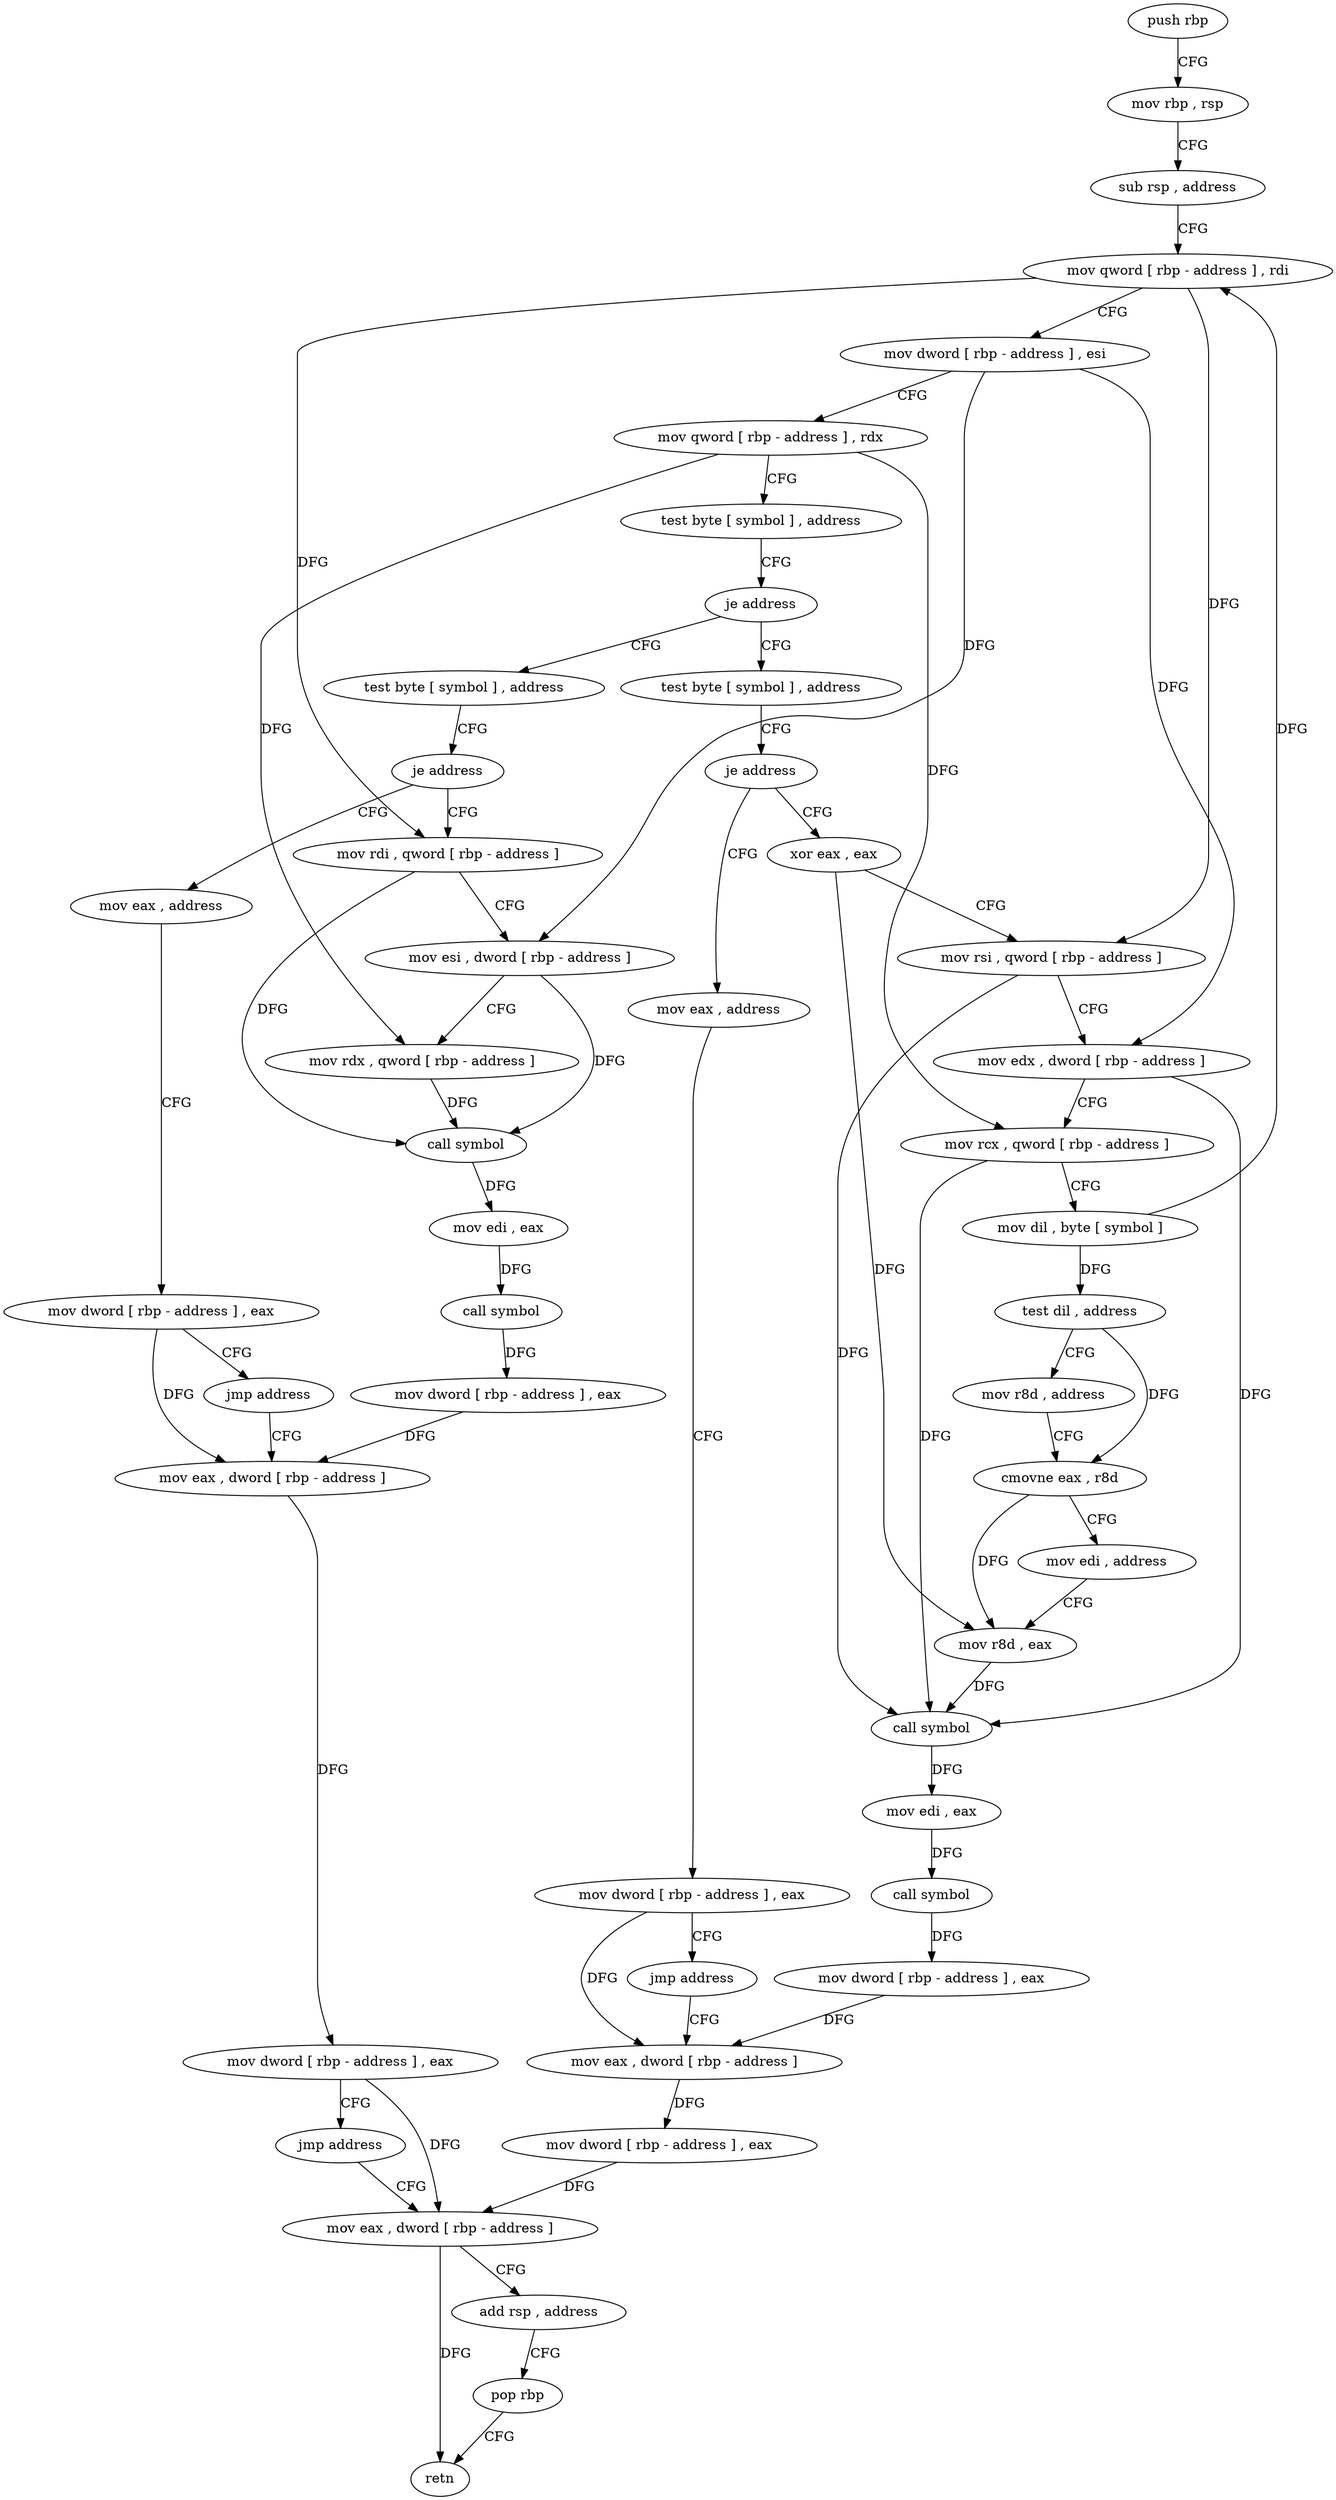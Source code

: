 digraph "func" {
"4205568" [label = "push rbp" ]
"4205569" [label = "mov rbp , rsp" ]
"4205572" [label = "sub rsp , address" ]
"4205576" [label = "mov qword [ rbp - address ] , rdi" ]
"4205580" [label = "mov dword [ rbp - address ] , esi" ]
"4205583" [label = "mov qword [ rbp - address ] , rdx" ]
"4205587" [label = "test byte [ symbol ] , address" ]
"4205595" [label = "je address" ]
"4205665" [label = "test byte [ symbol ] , address" ]
"4205601" [label = "test byte [ symbol ] , address" ]
"4205673" [label = "je address" ]
"4205692" [label = "xor eax , eax" ]
"4205679" [label = "mov eax , address" ]
"4205609" [label = "je address" ]
"4205628" [label = "mov rdi , qword [ rbp - address ]" ]
"4205615" [label = "mov eax , address" ]
"4205694" [label = "mov rsi , qword [ rbp - address ]" ]
"4205698" [label = "mov edx , dword [ rbp - address ]" ]
"4205701" [label = "mov rcx , qword [ rbp - address ]" ]
"4205705" [label = "mov dil , byte [ symbol ]" ]
"4205713" [label = "test dil , address" ]
"4205717" [label = "mov r8d , address" ]
"4205723" [label = "cmovne eax , r8d" ]
"4205727" [label = "mov edi , address" ]
"4205732" [label = "mov r8d , eax" ]
"4205735" [label = "call symbol" ]
"4205740" [label = "mov edi , eax" ]
"4205742" [label = "call symbol" ]
"4205747" [label = "mov dword [ rbp - address ] , eax" ]
"4205750" [label = "mov eax , dword [ rbp - address ]" ]
"4205684" [label = "mov dword [ rbp - address ] , eax" ]
"4205687" [label = "jmp address" ]
"4205632" [label = "mov esi , dword [ rbp - address ]" ]
"4205635" [label = "mov rdx , qword [ rbp - address ]" ]
"4205639" [label = "call symbol" ]
"4205644" [label = "mov edi , eax" ]
"4205646" [label = "call symbol" ]
"4205651" [label = "mov dword [ rbp - address ] , eax" ]
"4205654" [label = "mov eax , dword [ rbp - address ]" ]
"4205620" [label = "mov dword [ rbp - address ] , eax" ]
"4205623" [label = "jmp address" ]
"4205753" [label = "mov dword [ rbp - address ] , eax" ]
"4205756" [label = "mov eax , dword [ rbp - address ]" ]
"4205759" [label = "add rsp , address" ]
"4205763" [label = "pop rbp" ]
"4205764" [label = "retn" ]
"4205657" [label = "mov dword [ rbp - address ] , eax" ]
"4205660" [label = "jmp address" ]
"4205568" -> "4205569" [ label = "CFG" ]
"4205569" -> "4205572" [ label = "CFG" ]
"4205572" -> "4205576" [ label = "CFG" ]
"4205576" -> "4205580" [ label = "CFG" ]
"4205576" -> "4205694" [ label = "DFG" ]
"4205576" -> "4205628" [ label = "DFG" ]
"4205580" -> "4205583" [ label = "CFG" ]
"4205580" -> "4205698" [ label = "DFG" ]
"4205580" -> "4205632" [ label = "DFG" ]
"4205583" -> "4205587" [ label = "CFG" ]
"4205583" -> "4205701" [ label = "DFG" ]
"4205583" -> "4205635" [ label = "DFG" ]
"4205587" -> "4205595" [ label = "CFG" ]
"4205595" -> "4205665" [ label = "CFG" ]
"4205595" -> "4205601" [ label = "CFG" ]
"4205665" -> "4205673" [ label = "CFG" ]
"4205601" -> "4205609" [ label = "CFG" ]
"4205673" -> "4205692" [ label = "CFG" ]
"4205673" -> "4205679" [ label = "CFG" ]
"4205692" -> "4205694" [ label = "CFG" ]
"4205692" -> "4205732" [ label = "DFG" ]
"4205679" -> "4205684" [ label = "CFG" ]
"4205609" -> "4205628" [ label = "CFG" ]
"4205609" -> "4205615" [ label = "CFG" ]
"4205628" -> "4205632" [ label = "CFG" ]
"4205628" -> "4205639" [ label = "DFG" ]
"4205615" -> "4205620" [ label = "CFG" ]
"4205694" -> "4205698" [ label = "CFG" ]
"4205694" -> "4205735" [ label = "DFG" ]
"4205698" -> "4205701" [ label = "CFG" ]
"4205698" -> "4205735" [ label = "DFG" ]
"4205701" -> "4205705" [ label = "CFG" ]
"4205701" -> "4205735" [ label = "DFG" ]
"4205705" -> "4205713" [ label = "DFG" ]
"4205705" -> "4205576" [ label = "DFG" ]
"4205713" -> "4205717" [ label = "CFG" ]
"4205713" -> "4205723" [ label = "DFG" ]
"4205717" -> "4205723" [ label = "CFG" ]
"4205723" -> "4205727" [ label = "CFG" ]
"4205723" -> "4205732" [ label = "DFG" ]
"4205727" -> "4205732" [ label = "CFG" ]
"4205732" -> "4205735" [ label = "DFG" ]
"4205735" -> "4205740" [ label = "DFG" ]
"4205740" -> "4205742" [ label = "DFG" ]
"4205742" -> "4205747" [ label = "DFG" ]
"4205747" -> "4205750" [ label = "DFG" ]
"4205750" -> "4205753" [ label = "DFG" ]
"4205684" -> "4205687" [ label = "CFG" ]
"4205684" -> "4205750" [ label = "DFG" ]
"4205687" -> "4205750" [ label = "CFG" ]
"4205632" -> "4205635" [ label = "CFG" ]
"4205632" -> "4205639" [ label = "DFG" ]
"4205635" -> "4205639" [ label = "DFG" ]
"4205639" -> "4205644" [ label = "DFG" ]
"4205644" -> "4205646" [ label = "DFG" ]
"4205646" -> "4205651" [ label = "DFG" ]
"4205651" -> "4205654" [ label = "DFG" ]
"4205654" -> "4205657" [ label = "DFG" ]
"4205620" -> "4205623" [ label = "CFG" ]
"4205620" -> "4205654" [ label = "DFG" ]
"4205623" -> "4205654" [ label = "CFG" ]
"4205753" -> "4205756" [ label = "DFG" ]
"4205756" -> "4205759" [ label = "CFG" ]
"4205756" -> "4205764" [ label = "DFG" ]
"4205759" -> "4205763" [ label = "CFG" ]
"4205763" -> "4205764" [ label = "CFG" ]
"4205657" -> "4205660" [ label = "CFG" ]
"4205657" -> "4205756" [ label = "DFG" ]
"4205660" -> "4205756" [ label = "CFG" ]
}
